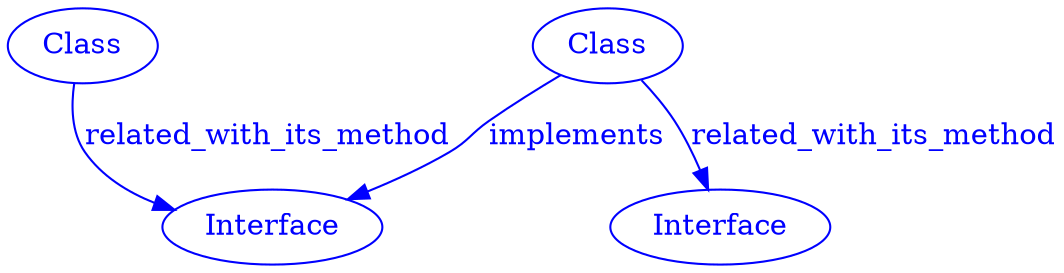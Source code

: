 
digraph SubdueGraph {
  1 [label="Interface",color=blue,fontcolor=blue];
  2 [label="Class",color=blue,fontcolor=blue];
  3 [label="Interface",color=blue,fontcolor=blue];
  4 [label="Class",color=blue,fontcolor=blue];
  4 -> 1 [label="implements",color=blue,fontcolor=blue];
  2 -> 1 [label="related_with_its_method",color=blue,fontcolor=blue];
  4 -> 3 [label="related_with_its_method",color=blue,fontcolor=blue];
}
